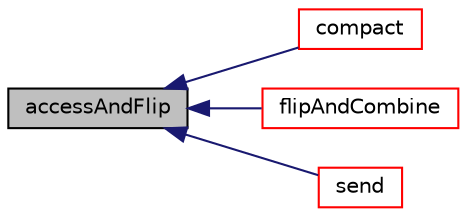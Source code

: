 digraph "accessAndFlip"
{
  bgcolor="transparent";
  edge [fontname="Helvetica",fontsize="10",labelfontname="Helvetica",labelfontsize="10"];
  node [fontname="Helvetica",fontsize="10",shape=record];
  rankdir="LR";
  Node1 [label="accessAndFlip",height=0.2,width=0.4,color="black", fillcolor="grey75", style="filled", fontcolor="black"];
  Node1 -> Node2 [dir="back",color="midnightblue",fontsize="10",style="solid",fontname="Helvetica"];
  Node2 [label="compact",height=0.2,width=0.4,color="red",URL="$a01439.html#ae425c08cfe8d1064cfa183af3b1fdfe4",tooltip="Compact maps. Gets per field a bool whether it is used (locally) "];
  Node1 -> Node3 [dir="back",color="midnightblue",fontsize="10",style="solid",fontname="Helvetica"];
  Node3 [label="flipAndCombine",height=0.2,width=0.4,color="red",URL="$a01439.html#acb225ce57bcaca9e5606ec223ef14b99"];
  Node1 -> Node4 [dir="back",color="midnightblue",fontsize="10",style="solid",fontname="Helvetica"];
  Node4 [label="send",height=0.2,width=0.4,color="red",URL="$a01439.html#a4ba3cb1ed25eb3e0520fc6d2f8aec11a",tooltip="Do all sends using PstreamBuffers. "];
}
